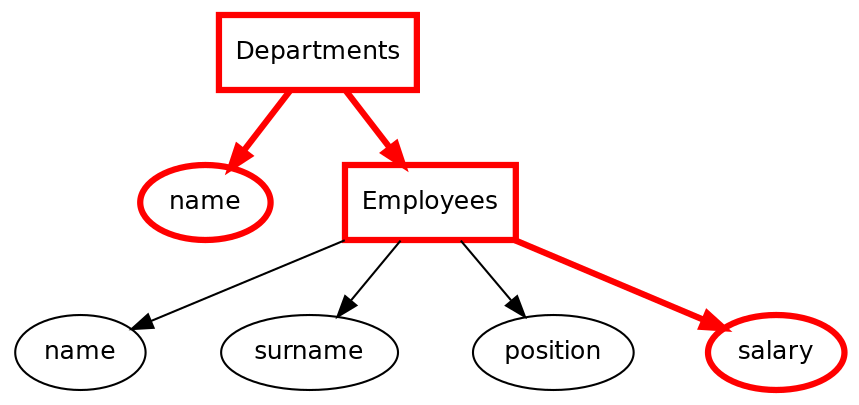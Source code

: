 
digraph {
    graph [ranksep=0.5, nodesep=0.5, pad=.1, bgcolor=transparent]
    node [fontname="DejaVu Sans", fontsize=12]
    department [label=Departments, shape=rectangle, color=red, penwidth=3]
    department_name [label=name, color=red, penwidth=3]
    employee [label=Employees, shape=rectangle, color=red, penwidth=3]
    employee_name [label=name]
    employee_surname [label=surname]
    employee_position [label=position]
    employee_salary [label=salary, color=red, penwidth=3]
    department -> department_name [color=red, penwidth=3]
    department -> employee [color=red, penwidth=3]
    employee -> employee_name
    employee -> employee_surname
    employee -> employee_position
    employee -> employee_salary [color=red, penwidth=3]
}

